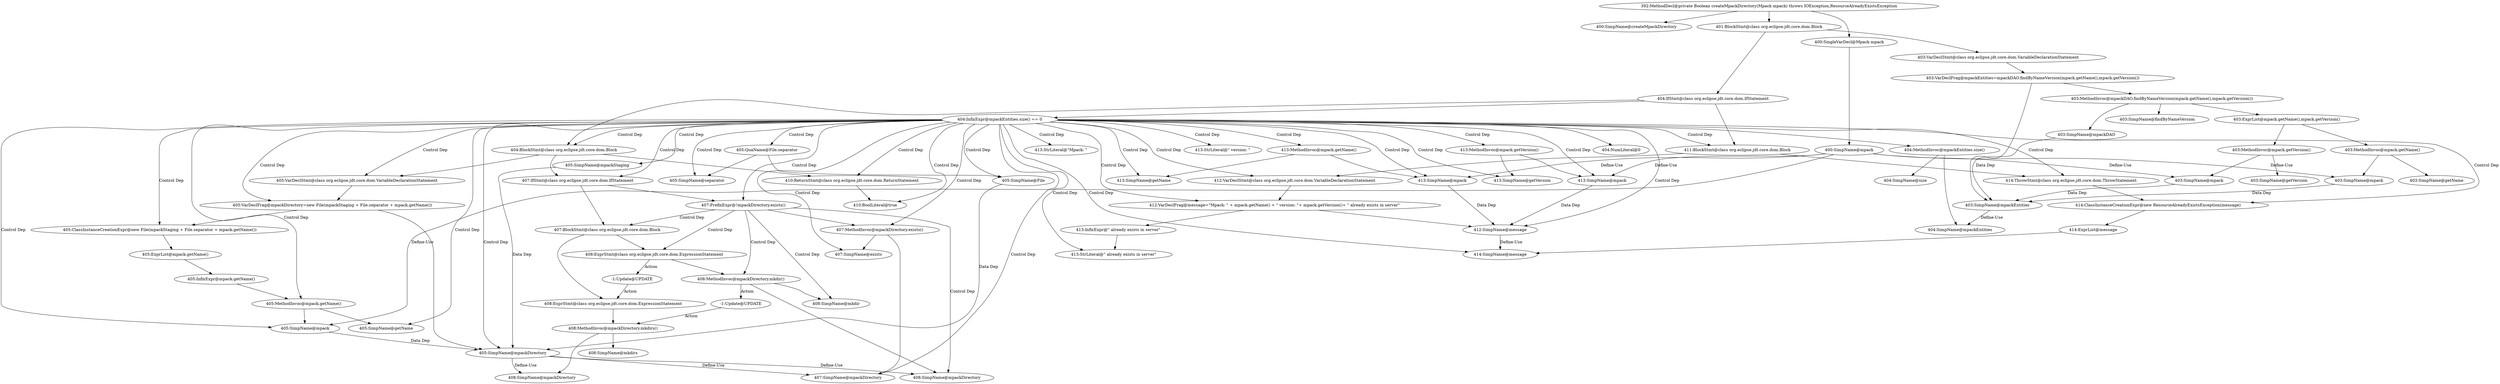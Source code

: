 digraph "MpackManager.createMpackDirectory#?,Mpack" {
0 [label="400:SimpName@createMpackDirectory" shape=ellipse]
1 [label="400:SimpName@mpack" shape=ellipse]
2 [label="400:SingleVarDecl@Mpack mpack" shape=ellipse]
3 [label="403:SimpName@mpackEntities" shape=ellipse]
4 [label="403:SimpName@mpackDAO" shape=ellipse]
5 [label="403:SimpName@findByNameVersion" shape=ellipse]
6 [label="403:SimpName@mpack" shape=ellipse]
7 [label="403:SimpName@getName" shape=ellipse]
8 [label="403:MethodInvoc@mpack.getName()" shape=ellipse]
9 [label="403:SimpName@mpack" shape=ellipse]
10 [label="403:SimpName@getVersion" shape=ellipse]
11 [label="403:MethodInvoc@mpack.getVersion()" shape=ellipse]
12 [label="403:ExprList@mpack.getName(),mpack.getVersion()" shape=ellipse]
13 [label="403:MethodInvoc@mpackDAO.findByNameVersion(mpack.getName(),mpack.getVersion())" shape=ellipse]
14 [label="403:VarDeclFrag@mpackEntities=mpackDAO.findByNameVersion(mpack.getName(),mpack.getVersion())" shape=ellipse]
15 [label="403:VarDeclStmt@class org.eclipse.jdt.core.dom.VariableDeclarationStatement" shape=ellipse]
16 [label="404:SimpName@mpackEntities" shape=ellipse]
17 [label="404:SimpName@size" shape=ellipse]
18 [label="404:MethodInvoc@mpackEntities.size()" shape=ellipse]
19 [label="404:NumLiteral@0" shape=ellipse]
20 [label="404:InfixExpr@mpackEntities.size() == 0" shape=ellipse]
21 [label="405:SimpName@mpackDirectory" shape=ellipse]
22 [label="405:SimpName@mpackStaging" shape=ellipse]
23 [label="405:SimpName@separator" shape=ellipse]
24 [label="405:SimpName@File" shape=ellipse]
25 [label="405:QuaName@File.separator" shape=ellipse]
26 [label="405:SimpName@mpack" shape=ellipse]
27 [label="405:SimpName@getName" shape=ellipse]
28 [label="405:MethodInvoc@mpack.getName()" shape=ellipse]
29 [label="405:InfixExpr@mpack.getName()" shape=ellipse]
30 [label="405:ExprList@mpack.getName()" shape=ellipse]
31 [label="405:ClassInstanceCreationExpr@new File(mpackStaging + File.separator + mpack.getName())" shape=ellipse]
32 [label="405:VarDeclFrag@mpackDirectory=new File(mpackStaging + File.separator + mpack.getName())" shape=ellipse]
33 [label="405:VarDeclStmt@class org.eclipse.jdt.core.dom.VariableDeclarationStatement" shape=ellipse]
34 [label="407:SimpName@mpackDirectory" shape=ellipse]
35 [label="407:SimpName@exists" shape=ellipse]
36 [label="407:MethodInvoc@mpackDirectory.exists()" shape=ellipse]
37 [label="407:PrefixExpr@!mpackDirectory.exists()" shape=ellipse]
38 [label="408:SimpName@mpackDirectory" shape=ellipse]
39 [label="408:SimpName@mkdir" shape=ellipse]
40 [label="408:MethodInvoc@mpackDirectory.mkdir()" shape=ellipse]
41 [label="408:ExprStmt@class org.eclipse.jdt.core.dom.ExpressionStatement" shape=ellipse]
42 [label="407:BlockStmt@class org.eclipse.jdt.core.dom.Block" shape=ellipse]
43 [label="407:IfStmt@class org.eclipse.jdt.core.dom.IfStatement" shape=ellipse]
44 [label="410:BoolLiteral@true" shape=ellipse]
45 [label="410:ReturnStmt@class org.eclipse.jdt.core.dom.ReturnStatement" shape=ellipse]
46 [label="404:BlockStmt@class org.eclipse.jdt.core.dom.Block" shape=ellipse]
47 [label="412:SimpName@message" shape=ellipse]
48 [label="413:StrLiteral@\"Mpack: \"" shape=ellipse]
49 [label="413:SimpName@mpack" shape=ellipse]
50 [label="413:SimpName@getName" shape=ellipse]
51 [label="413:MethodInvoc@mpack.getName()" shape=ellipse]
52 [label="413:StrLiteral@\" version: \"" shape=ellipse]
53 [label="413:SimpName@mpack" shape=ellipse]
54 [label="413:SimpName@getVersion" shape=ellipse]
55 [label="413:MethodInvoc@mpack.getVersion()" shape=ellipse]
56 [label="413:StrLiteral@\" already exists in server\"" shape=ellipse]
57 [label="413:InfixExpr@\" already exists in server\"" shape=ellipse]
58 [label="412:VarDeclFrag@message=\"Mpack: \" + mpack.getName() + \" version: \"+ mpack.getVersion()+ \" already exists in server\"" shape=ellipse]
59 [label="412:VarDeclStmt@class org.eclipse.jdt.core.dom.VariableDeclarationStatement" shape=ellipse]
60 [label="414:SimpName@message" shape=ellipse]
61 [label="414:ExprList@message" shape=ellipse]
62 [label="414:ClassInstanceCreationExpr@new ResourceAlreadyExistsException(message)" shape=ellipse]
63 [label="414:ThrowStmt@class org.eclipse.jdt.core.dom.ThrowStatement" shape=ellipse]
64 [label="411:BlockStmt@class org.eclipse.jdt.core.dom.Block" shape=ellipse]
65 [label="404:IfStmt@class org.eclipse.jdt.core.dom.IfStatement" shape=ellipse]
66 [label="401:BlockStmt@class org.eclipse.jdt.core.dom.Block" shape=ellipse]
67 [label="392:MethodDecl@private Boolean createMpackDirectory(Mpack mpack) throws IOException,ResourceAlreadyExistsException" shape=ellipse]
68 [label="408:ExprStmt@class org.eclipse.jdt.core.dom.ExpressionStatement" shape=ellipse]
69 [label="-1:Update@UPDATE" shape=ellipse]
70 [label="408:MethodInvoc@mpackDirectory.mkdirs()" shape=ellipse]
71 [label="-1:Update@UPDATE" shape=ellipse]
72 [label="408:SimpName@mpackDirectory" shape=ellipse]
73 [label="408:SimpName@mkdirs" shape=ellipse]
1 -> 6 [label="Define-Use"];
1 -> 9 [label="Define-Use"];
1 -> 26 [label="Define-Use"];
1 -> 49 [label="Define-Use"];
1 -> 53 [label="Define-Use"];
2 -> 1 [label=""];
3 -> 16 [label="Define-Use"];
4 -> 3 [label="Data Dep"];
6 -> 3 [label="Data Dep"];
8 -> 6 [label=""];
8 -> 7 [label=""];
9 -> 3 [label="Data Dep"];
11 -> 9 [label=""];
11 -> 10 [label=""];
12 -> 8 [label=""];
12 -> 11 [label=""];
13 -> 4 [label=""];
13 -> 5 [label=""];
13 -> 12 [label=""];
14 -> 3 [label=""];
14 -> 13 [label=""];
15 -> 14 [label=""];
18 -> 16 [label=""];
18 -> 17 [label=""];
20 -> 18 [label=""];
20 -> 19 [label=""];
20 -> 46 [label="Control Dep"];
20 -> 33 [label="Control Dep"];
20 -> 32 [label="Control Dep"];
20 -> 21 [label="Control Dep"];
20 -> 31 [label="Control Dep"];
20 -> 22 [label="Control Dep"];
20 -> 25 [label="Control Dep"];
20 -> 23 [label="Control Dep"];
20 -> 24 [label="Control Dep"];
20 -> 28 [label="Control Dep"];
20 -> 26 [label="Control Dep"];
20 -> 27 [label="Control Dep"];
20 -> 43 [label="Control Dep"];
20 -> 37 [label="Control Dep"];
20 -> 36 [label="Control Dep"];
20 -> 34 [label="Control Dep"];
20 -> 35 [label="Control Dep"];
20 -> 45 [label="Control Dep"];
20 -> 44 [label="Control Dep"];
20 -> 64 [label="Control Dep"];
20 -> 59 [label="Control Dep"];
20 -> 58 [label="Control Dep"];
20 -> 47 [label="Control Dep"];
20 -> 48 [label="Control Dep"];
20 -> 51 [label="Control Dep"];
20 -> 49 [label="Control Dep"];
20 -> 50 [label="Control Dep"];
20 -> 52 [label="Control Dep"];
20 -> 55 [label="Control Dep"];
20 -> 53 [label="Control Dep"];
20 -> 54 [label="Control Dep"];
20 -> 56 [label="Control Dep"];
20 -> 63 [label="Control Dep"];
20 -> 62 [label="Control Dep"];
20 -> 60 [label="Control Dep"];
21 -> 34 [label="Define-Use"];
21 -> 38 [label="Define-Use"];
21 -> 72 [label="Define-Use"];
22 -> 21 [label="Data Dep"];
24 -> 21 [label="Data Dep"];
25 -> 23 [label=""];
25 -> 24 [label=""];
26 -> 21 [label="Data Dep"];
28 -> 26 [label=""];
28 -> 27 [label=""];
29 -> 28 [label=""];
30 -> 29 [label=""];
31 -> 30 [label=""];
32 -> 21 [label=""];
32 -> 31 [label=""];
33 -> 32 [label=""];
36 -> 34 [label=""];
36 -> 35 [label=""];
37 -> 36 [label=""];
37 -> 42 [label="Control Dep"];
37 -> 41 [label="Control Dep"];
37 -> 40 [label="Control Dep"];
37 -> 38 [label="Control Dep"];
37 -> 39 [label="Control Dep"];
40 -> 38 [label=""];
40 -> 39 [label=""];
40 -> 71 [label="Action"];
41 -> 40 [label=""];
41 -> 69 [label="Action"];
42 -> 41 [label=""];
42 -> 68 [label=""];
43 -> 37 [label=""];
43 -> 42 [label=""];
45 -> 44 [label=""];
46 -> 33 [label=""];
46 -> 43 [label=""];
46 -> 45 [label=""];
47 -> 60 [label="Define-Use"];
49 -> 47 [label="Data Dep"];
51 -> 49 [label=""];
51 -> 50 [label=""];
53 -> 47 [label="Data Dep"];
55 -> 53 [label=""];
55 -> 54 [label=""];
57 -> 56 [label=""];
58 -> 47 [label=""];
58 -> 57 [label=""];
59 -> 58 [label=""];
61 -> 60 [label=""];
62 -> 61 [label=""];
63 -> 62 [label=""];
64 -> 59 [label=""];
64 -> 63 [label=""];
65 -> 20 [label=""];
65 -> 46 [label=""];
65 -> 64 [label=""];
66 -> 15 [label=""];
66 -> 65 [label=""];
67 -> 0 [label=""];
67 -> 2 [label=""];
67 -> 66 [label=""];
68 -> 70 [label=""];
69 -> 68 [label="Action"];
70 -> 72 [label=""];
70 -> 73 [label=""];
71 -> 70 [label="Action"];
}